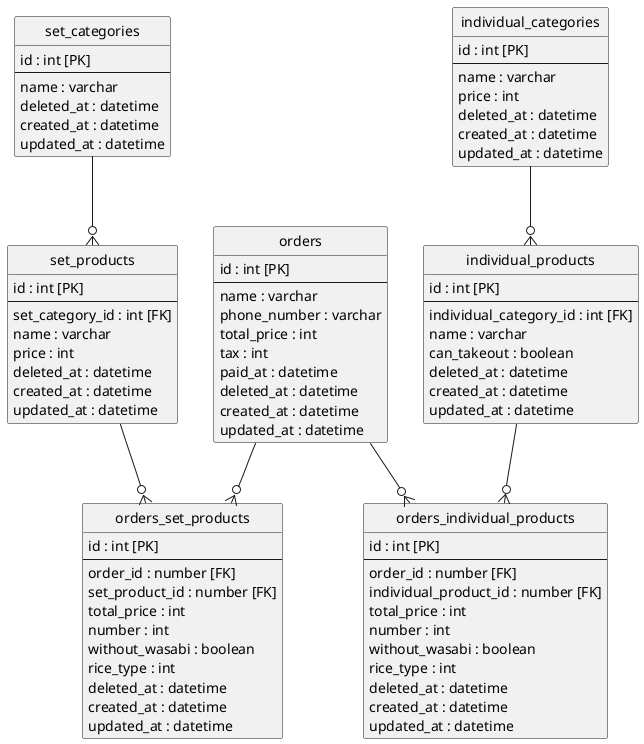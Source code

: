 @startuml sushi

hide circle

entity "set_categories" as SC {
  id : int [PK]
  --
  name : varchar
  deleted_at : datetime
  created_at : datetime
  updated_at : datetime
}

entity "set_products" as SP {
  id : int [PK]
  --
  set_category_id : int [FK]
  name : varchar
  price : int
  deleted_at : datetime
  created_at : datetime
  updated_at : datetime
}

entity "individual_categories" as IC {
  id : int [PK]
  --
  name : varchar
  price : int
  deleted_at : datetime
  created_at : datetime
  updated_at : datetime
}

entity "individual_products" as IP {
  id : int [PK]
  --
  individual_category_id : int [FK]
  name : varchar
  can_takeout : boolean
  deleted_at : datetime
  created_at : datetime
  updated_at : datetime
}

entity "orders" as O {
  id : int [PK]
  --
  name : varchar
  phone_number : varchar
  total_price : int
  tax : int
  paid_at : datetime
  deleted_at : datetime
  created_at : datetime
  updated_at : datetime
}

entity "orders_set_products" as OSP {
  id : int [PK]
  --
  order_id : number [FK]
  set_product_id : number [FK]
  total_price : int
  number : int
  without_wasabi : boolean
  ' ========== 追記 ==========
  rice_type : int
  deleted_at : datetime
  created_at : datetime
  updated_at : datetime
}

entity "orders_individual_products" as OIP {
  id : int [PK]
  --
  order_id : number [FK]
  individual_product_id : number [FK]
  total_price : int
  number : int
  without_wasabi : boolean
  ' ========== 追記 ==========
  rice_type : int
  deleted_at : datetime
  created_at : datetime
  updated_at : datetime
}

SC --o{ SP
IC --o{ IP
O --o{ OSP
O --o{ OIP
SP --o{ OSP
IP --o{ OIP

@enduml